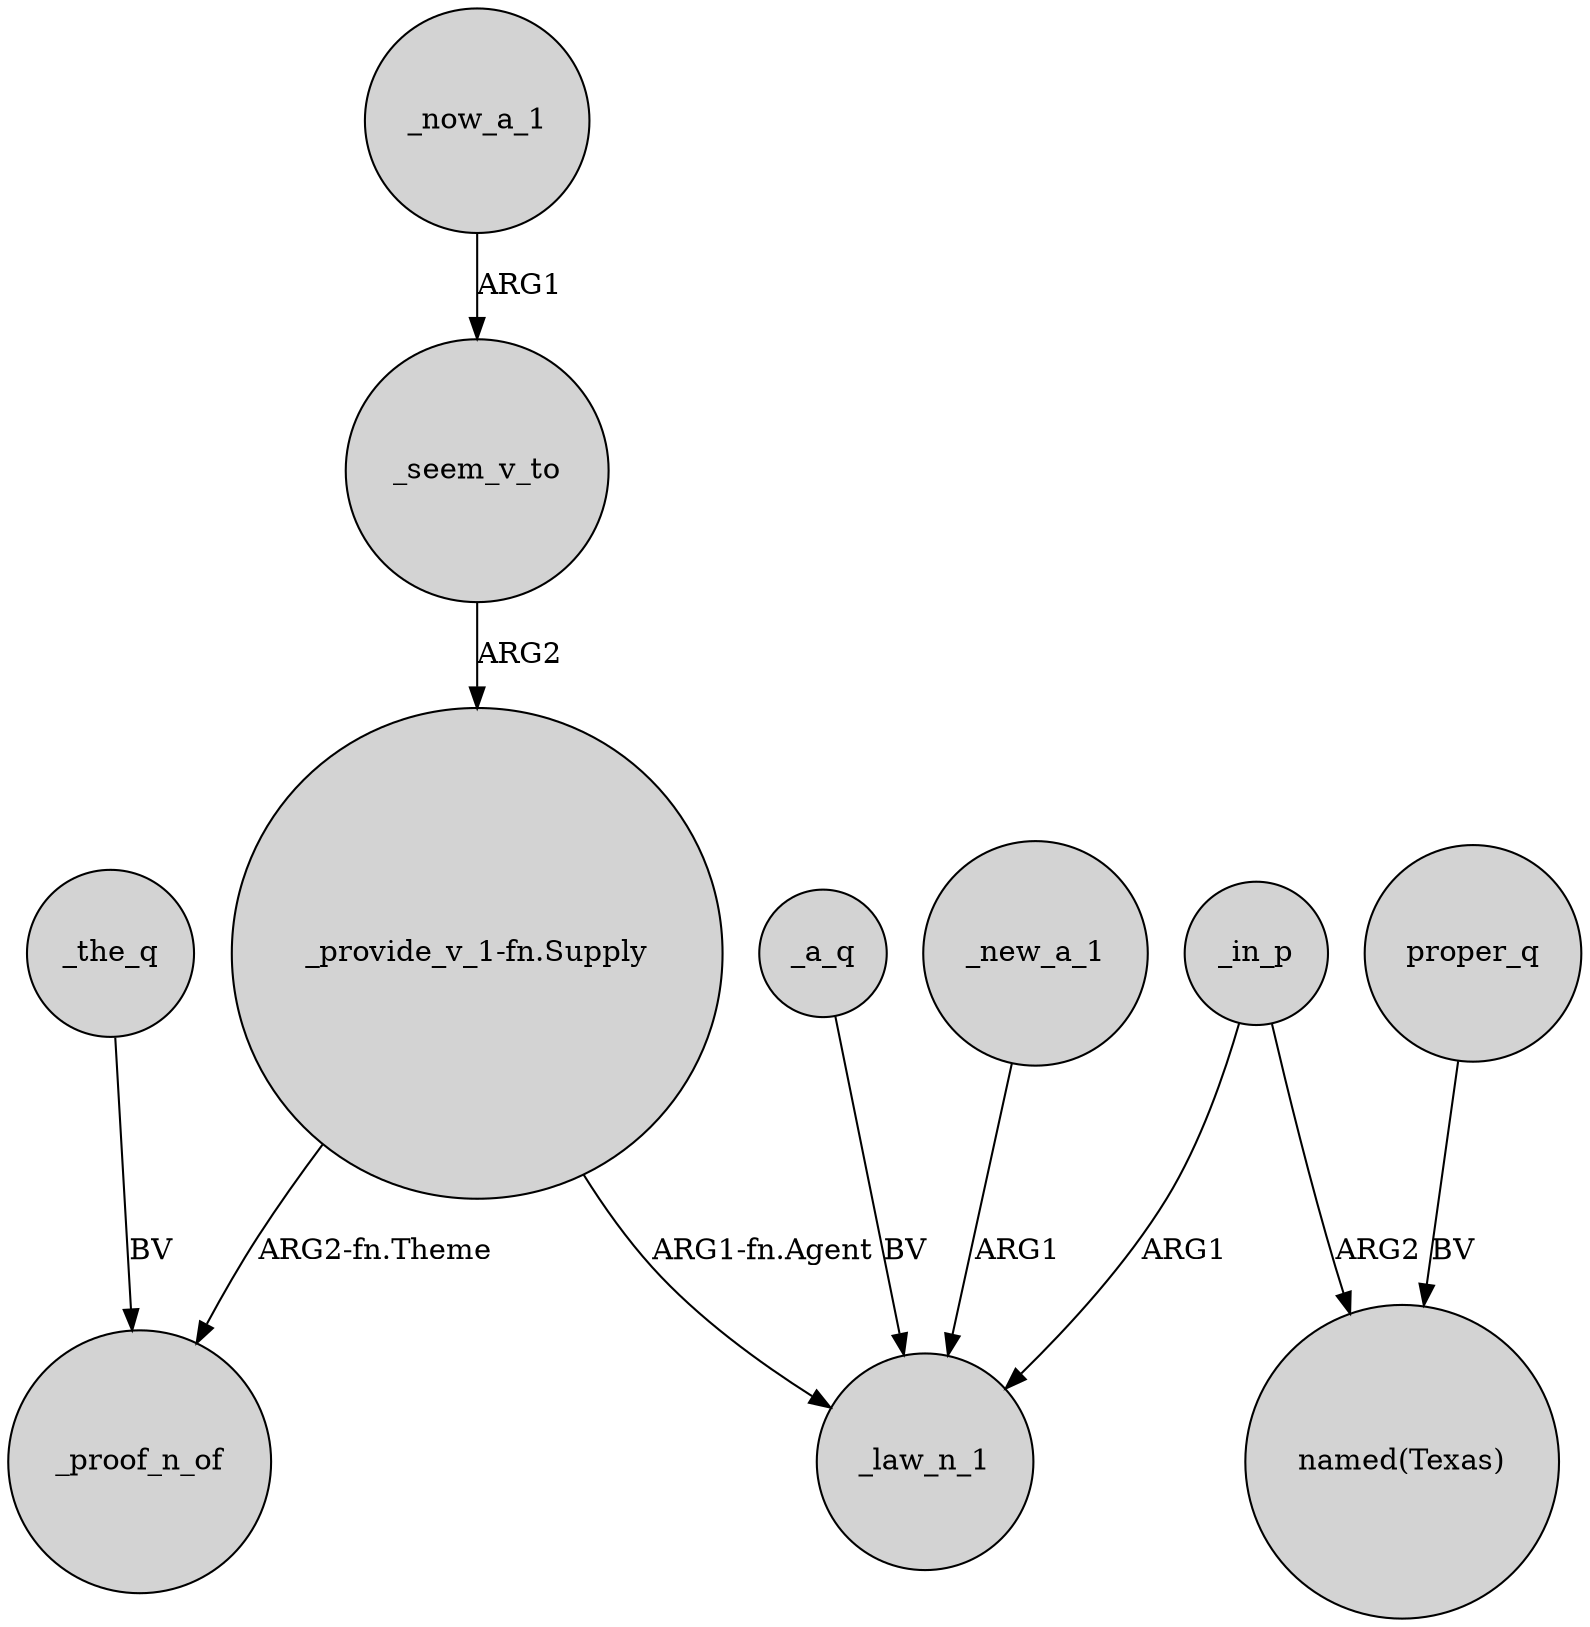 digraph {
	node [shape=circle style=filled]
	_the_q -> _proof_n_of [label=BV]
	_a_q -> _law_n_1 [label=BV]
	_new_a_1 -> _law_n_1 [label=ARG1]
	"_provide_v_1-fn.Supply" -> _law_n_1 [label="ARG1-fn.Agent"]
	_in_p -> _law_n_1 [label=ARG1]
	_now_a_1 -> _seem_v_to [label=ARG1]
	"_provide_v_1-fn.Supply" -> _proof_n_of [label="ARG2-fn.Theme"]
	_in_p -> "named(Texas)" [label=ARG2]
	_seem_v_to -> "_provide_v_1-fn.Supply" [label=ARG2]
	proper_q -> "named(Texas)" [label=BV]
}
